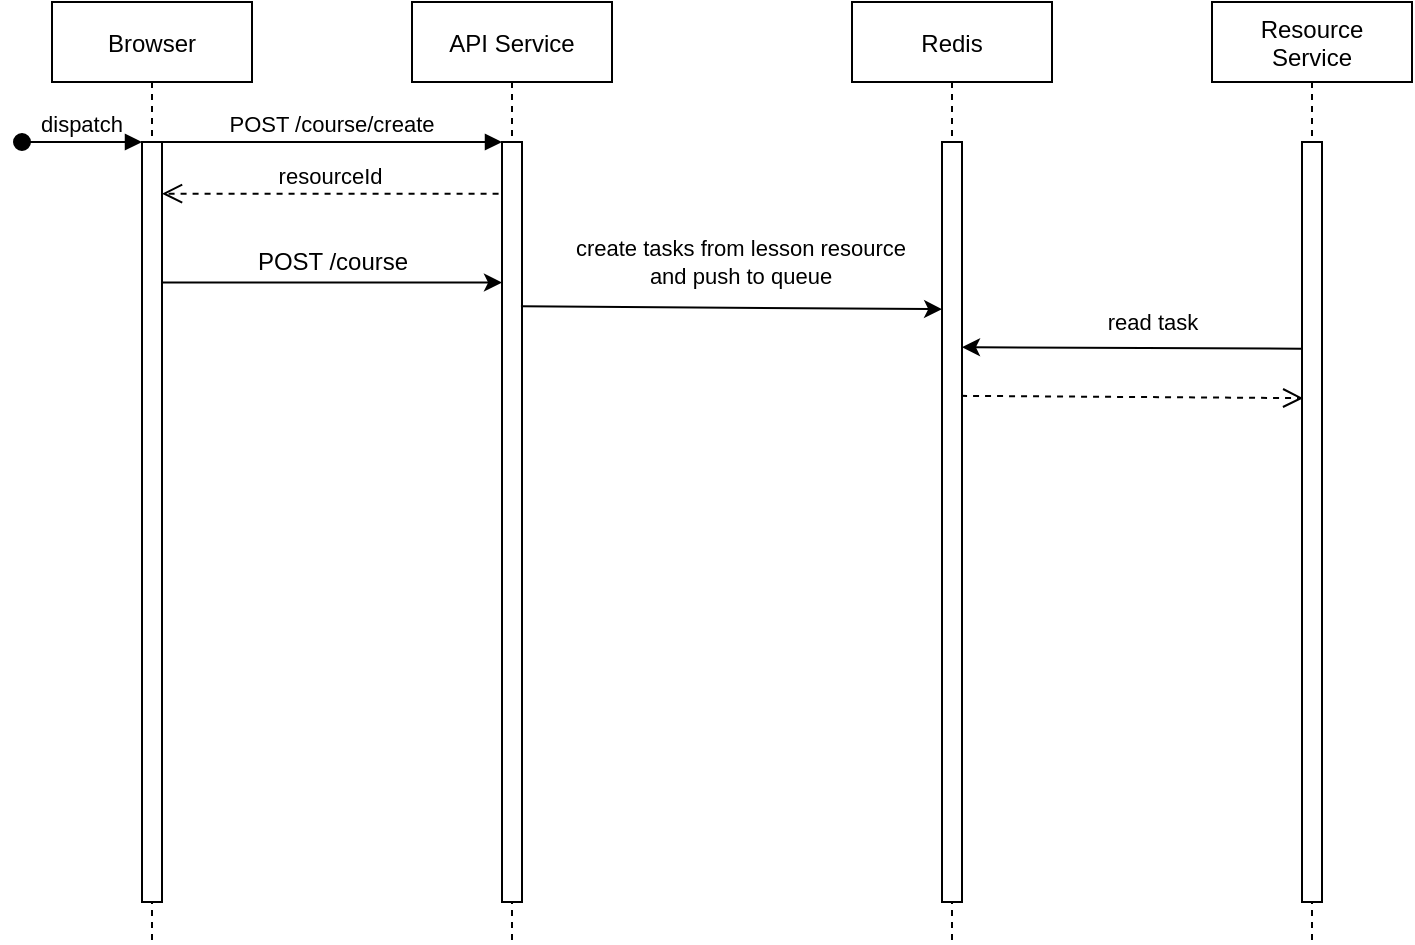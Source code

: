 <mxfile version="20.3.0" type="github">
  <diagram id="kgpKYQtTHZ0yAKxKKP6v" name="Page-1">
    <mxGraphModel dx="985" dy="610" grid="1" gridSize="10" guides="1" tooltips="1" connect="1" arrows="1" fold="1" page="1" pageScale="1" pageWidth="850" pageHeight="1100" math="0" shadow="0">
      <root>
        <mxCell id="0" />
        <mxCell id="1" parent="0" />
        <mxCell id="3nuBFxr9cyL0pnOWT2aG-1" value="Browser" style="shape=umlLifeline;perimeter=lifelinePerimeter;container=1;collapsible=0;recursiveResize=0;rounded=0;shadow=0;strokeWidth=1;" parent="1" vertex="1">
          <mxGeometry x="120" y="80" width="100" height="470" as="geometry" />
        </mxCell>
        <mxCell id="3nuBFxr9cyL0pnOWT2aG-2" value="" style="points=[];perimeter=orthogonalPerimeter;rounded=0;shadow=0;strokeWidth=1;" parent="3nuBFxr9cyL0pnOWT2aG-1" vertex="1">
          <mxGeometry x="45" y="70" width="10" height="380" as="geometry" />
        </mxCell>
        <mxCell id="3nuBFxr9cyL0pnOWT2aG-3" value="dispatch" style="verticalAlign=bottom;startArrow=oval;endArrow=block;startSize=8;shadow=0;strokeWidth=1;" parent="3nuBFxr9cyL0pnOWT2aG-1" target="3nuBFxr9cyL0pnOWT2aG-2" edge="1">
          <mxGeometry relative="1" as="geometry">
            <mxPoint x="-15" y="70" as="sourcePoint" />
          </mxGeometry>
        </mxCell>
        <mxCell id="3nuBFxr9cyL0pnOWT2aG-5" value="API Service" style="shape=umlLifeline;perimeter=lifelinePerimeter;container=1;collapsible=0;recursiveResize=0;rounded=0;shadow=0;strokeWidth=1;" parent="1" vertex="1">
          <mxGeometry x="300" y="80" width="100" height="470" as="geometry" />
        </mxCell>
        <mxCell id="3nuBFxr9cyL0pnOWT2aG-6" value="" style="points=[];perimeter=orthogonalPerimeter;rounded=0;shadow=0;strokeWidth=1;" parent="3nuBFxr9cyL0pnOWT2aG-5" vertex="1">
          <mxGeometry x="45" y="70" width="10" height="380" as="geometry" />
        </mxCell>
        <mxCell id="3nuBFxr9cyL0pnOWT2aG-8" value="POST /course/create" style="verticalAlign=bottom;endArrow=block;entryX=0;entryY=0;shadow=0;strokeWidth=1;" parent="1" source="3nuBFxr9cyL0pnOWT2aG-2" target="3nuBFxr9cyL0pnOWT2aG-6" edge="1">
          <mxGeometry relative="1" as="geometry">
            <mxPoint x="275" y="160" as="sourcePoint" />
          </mxGeometry>
        </mxCell>
        <mxCell id="wgQy04TscS8VaTRmdRpL-5" value="Redis" style="shape=umlLifeline;perimeter=lifelinePerimeter;container=1;collapsible=0;recursiveResize=0;rounded=0;shadow=0;strokeWidth=1;" vertex="1" parent="1">
          <mxGeometry x="520" y="80" width="100" height="470" as="geometry" />
        </mxCell>
        <mxCell id="wgQy04TscS8VaTRmdRpL-6" value="" style="points=[];perimeter=orthogonalPerimeter;rounded=0;shadow=0;strokeWidth=1;" vertex="1" parent="wgQy04TscS8VaTRmdRpL-5">
          <mxGeometry x="45" y="70" width="10" height="380" as="geometry" />
        </mxCell>
        <mxCell id="wgQy04TscS8VaTRmdRpL-7" value="Resource&#xa;Service" style="shape=umlLifeline;perimeter=lifelinePerimeter;container=1;collapsible=0;recursiveResize=0;rounded=0;shadow=0;strokeWidth=1;" vertex="1" parent="1">
          <mxGeometry x="700" y="80" width="100" height="470" as="geometry" />
        </mxCell>
        <mxCell id="wgQy04TscS8VaTRmdRpL-8" value="" style="points=[];perimeter=orthogonalPerimeter;rounded=0;shadow=0;strokeWidth=1;" vertex="1" parent="wgQy04TscS8VaTRmdRpL-7">
          <mxGeometry x="45" y="70" width="10" height="380" as="geometry" />
        </mxCell>
        <mxCell id="wgQy04TscS8VaTRmdRpL-9" value="resourceId" style="verticalAlign=bottom;endArrow=open;dashed=1;endSize=8;exitX=-0.171;exitY=0.068;shadow=0;strokeWidth=1;exitDx=0;exitDy=0;exitPerimeter=0;" edge="1" parent="1" source="3nuBFxr9cyL0pnOWT2aG-6" target="3nuBFxr9cyL0pnOWT2aG-2">
          <mxGeometry relative="1" as="geometry">
            <mxPoint x="190" y="180" as="targetPoint" />
            <mxPoint x="340" y="180.0" as="sourcePoint" />
          </mxGeometry>
        </mxCell>
        <mxCell id="wgQy04TscS8VaTRmdRpL-11" value="" style="endArrow=classic;html=1;rounded=0;entryX=0;entryY=0.185;entryDx=0;entryDy=0;entryPerimeter=0;" edge="1" parent="1" source="3nuBFxr9cyL0pnOWT2aG-2" target="3nuBFxr9cyL0pnOWT2aG-6">
          <mxGeometry width="50" height="50" relative="1" as="geometry">
            <mxPoint x="410" y="350" as="sourcePoint" />
            <mxPoint x="340" y="220" as="targetPoint" />
          </mxGeometry>
        </mxCell>
        <mxCell id="wgQy04TscS8VaTRmdRpL-12" value="POST /course" style="text;html=1;align=center;verticalAlign=middle;resizable=0;points=[];autosize=1;strokeColor=none;fillColor=none;" vertex="1" parent="1">
          <mxGeometry x="210" y="195" width="100" height="30" as="geometry" />
        </mxCell>
        <mxCell id="wgQy04TscS8VaTRmdRpL-14" value="" style="endArrow=classic;html=1;rounded=0;entryX=0.007;entryY=0.22;entryDx=0;entryDy=0;entryPerimeter=0;exitX=0.948;exitY=0.216;exitDx=0;exitDy=0;exitPerimeter=0;" edge="1" parent="1" source="3nuBFxr9cyL0pnOWT2aG-6" target="wgQy04TscS8VaTRmdRpL-6">
          <mxGeometry width="50" height="50" relative="1" as="geometry">
            <mxPoint x="352" y="234.84" as="sourcePoint" />
            <mxPoint x="562.86" y="234.84" as="targetPoint" />
          </mxGeometry>
        </mxCell>
        <mxCell id="wgQy04TscS8VaTRmdRpL-15" value="create tasks from lesson resource&lt;br&gt;and push to queue" style="edgeLabel;html=1;align=center;verticalAlign=middle;resizable=0;points=[];" vertex="1" connectable="0" parent="wgQy04TscS8VaTRmdRpL-14">
          <mxGeometry x="-0.074" y="2" relative="1" as="geometry">
            <mxPoint x="12" y="-21" as="offset" />
          </mxGeometry>
        </mxCell>
        <mxCell id="wgQy04TscS8VaTRmdRpL-16" value="" style="endArrow=classic;html=1;rounded=0;entryX=0.999;entryY=0.27;entryDx=0;entryDy=0;entryPerimeter=0;exitX=-0.022;exitY=0.272;exitDx=0;exitDy=0;exitPerimeter=0;" edge="1" parent="1" source="wgQy04TscS8VaTRmdRpL-8" target="wgQy04TscS8VaTRmdRpL-6">
          <mxGeometry width="50" height="50" relative="1" as="geometry">
            <mxPoint x="480" y="250" as="sourcePoint" />
            <mxPoint x="530" y="200" as="targetPoint" />
          </mxGeometry>
        </mxCell>
        <mxCell id="wgQy04TscS8VaTRmdRpL-17" value="read task" style="edgeLabel;html=1;align=center;verticalAlign=middle;resizable=0;points=[];" vertex="1" connectable="0" parent="wgQy04TscS8VaTRmdRpL-16">
          <mxGeometry x="-0.254" y="1" relative="1" as="geometry">
            <mxPoint x="-12" y="-14" as="offset" />
          </mxGeometry>
        </mxCell>
        <mxCell id="wgQy04TscS8VaTRmdRpL-20" value="" style="verticalAlign=bottom;endArrow=open;dashed=1;endSize=8;shadow=0;strokeWidth=1;entryX=0.061;entryY=0.337;entryDx=0;entryDy=0;entryPerimeter=0;exitX=0.953;exitY=0.334;exitDx=0;exitDy=0;exitPerimeter=0;" edge="1" parent="1" source="wgQy04TscS8VaTRmdRpL-6" target="wgQy04TscS8VaTRmdRpL-8">
          <mxGeometry relative="1" as="geometry">
            <mxPoint x="744.2" y="281.66" as="targetPoint" />
            <mxPoint x="580" y="278" as="sourcePoint" />
          </mxGeometry>
        </mxCell>
      </root>
    </mxGraphModel>
  </diagram>
</mxfile>
